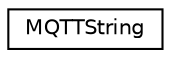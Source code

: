 digraph "Graphical Class Hierarchy"
{
  edge [fontname="Helvetica",fontsize="10",labelfontname="Helvetica",labelfontsize="10"];
  node [fontname="Helvetica",fontsize="10",shape=record];
  rankdir="LR";
  Node0 [label="MQTTString",height=0.2,width=0.4,color="black", fillcolor="white", style="filled",URL="$struct_m_q_t_t_string.html"];
}
